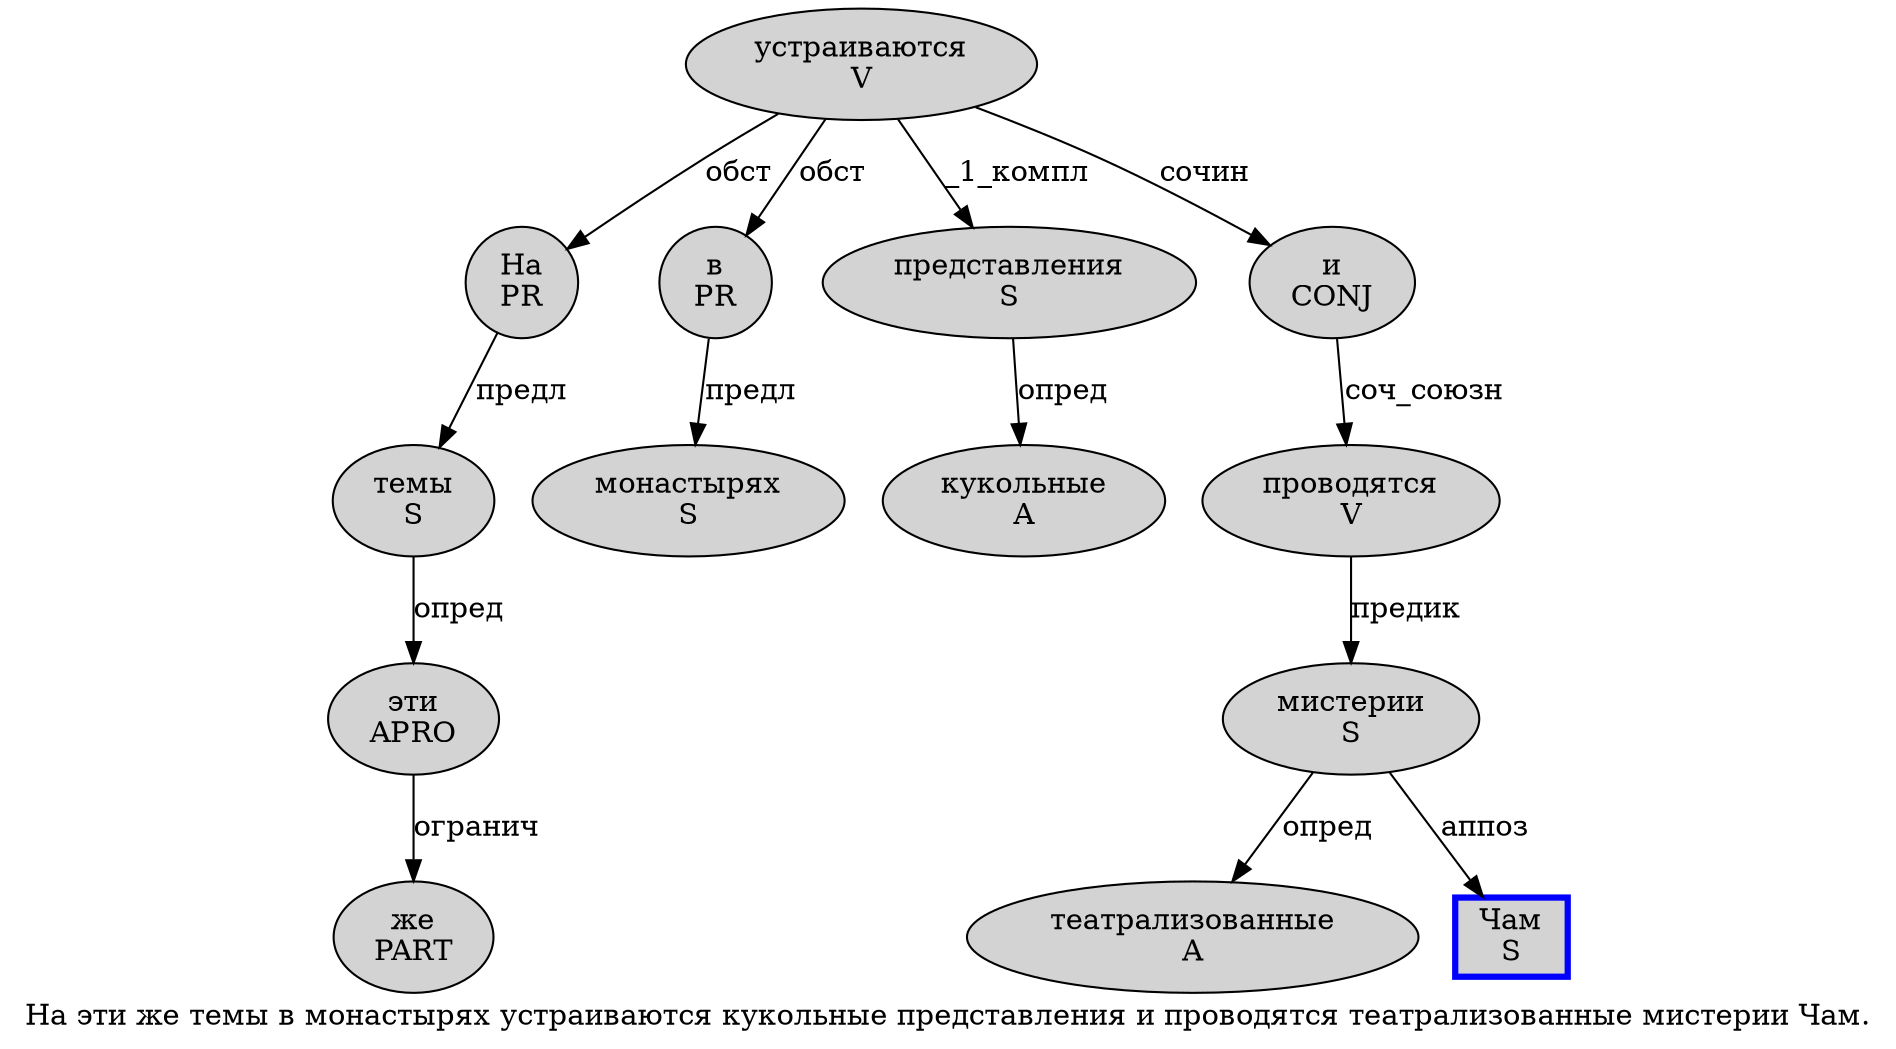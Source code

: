 digraph SENTENCE_628 {
	graph [label="На эти же темы в монастырях устраиваются кукольные представления и проводятся театрализованные мистерии Чам."]
	node [style=filled]
		0 [label="На
PR" color="" fillcolor=lightgray penwidth=1 shape=ellipse]
		1 [label="эти
APRO" color="" fillcolor=lightgray penwidth=1 shape=ellipse]
		2 [label="же
PART" color="" fillcolor=lightgray penwidth=1 shape=ellipse]
		3 [label="темы
S" color="" fillcolor=lightgray penwidth=1 shape=ellipse]
		4 [label="в
PR" color="" fillcolor=lightgray penwidth=1 shape=ellipse]
		5 [label="монастырях
S" color="" fillcolor=lightgray penwidth=1 shape=ellipse]
		6 [label="устраиваются
V" color="" fillcolor=lightgray penwidth=1 shape=ellipse]
		7 [label="кукольные
A" color="" fillcolor=lightgray penwidth=1 shape=ellipse]
		8 [label="представления
S" color="" fillcolor=lightgray penwidth=1 shape=ellipse]
		9 [label="и
CONJ" color="" fillcolor=lightgray penwidth=1 shape=ellipse]
		10 [label="проводятся
V" color="" fillcolor=lightgray penwidth=1 shape=ellipse]
		11 [label="театрализованные
A" color="" fillcolor=lightgray penwidth=1 shape=ellipse]
		12 [label="мистерии
S" color="" fillcolor=lightgray penwidth=1 shape=ellipse]
		13 [label="Чам
S" color=blue fillcolor=lightgray penwidth=3 shape=box]
			8 -> 7 [label="опред"]
			4 -> 5 [label="предл"]
			12 -> 11 [label="опред"]
			12 -> 13 [label="аппоз"]
			1 -> 2 [label="огранич"]
			9 -> 10 [label="соч_союзн"]
			10 -> 12 [label="предик"]
			6 -> 0 [label="обст"]
			6 -> 4 [label="обст"]
			6 -> 8 [label="_1_компл"]
			6 -> 9 [label="сочин"]
			0 -> 3 [label="предл"]
			3 -> 1 [label="опред"]
}